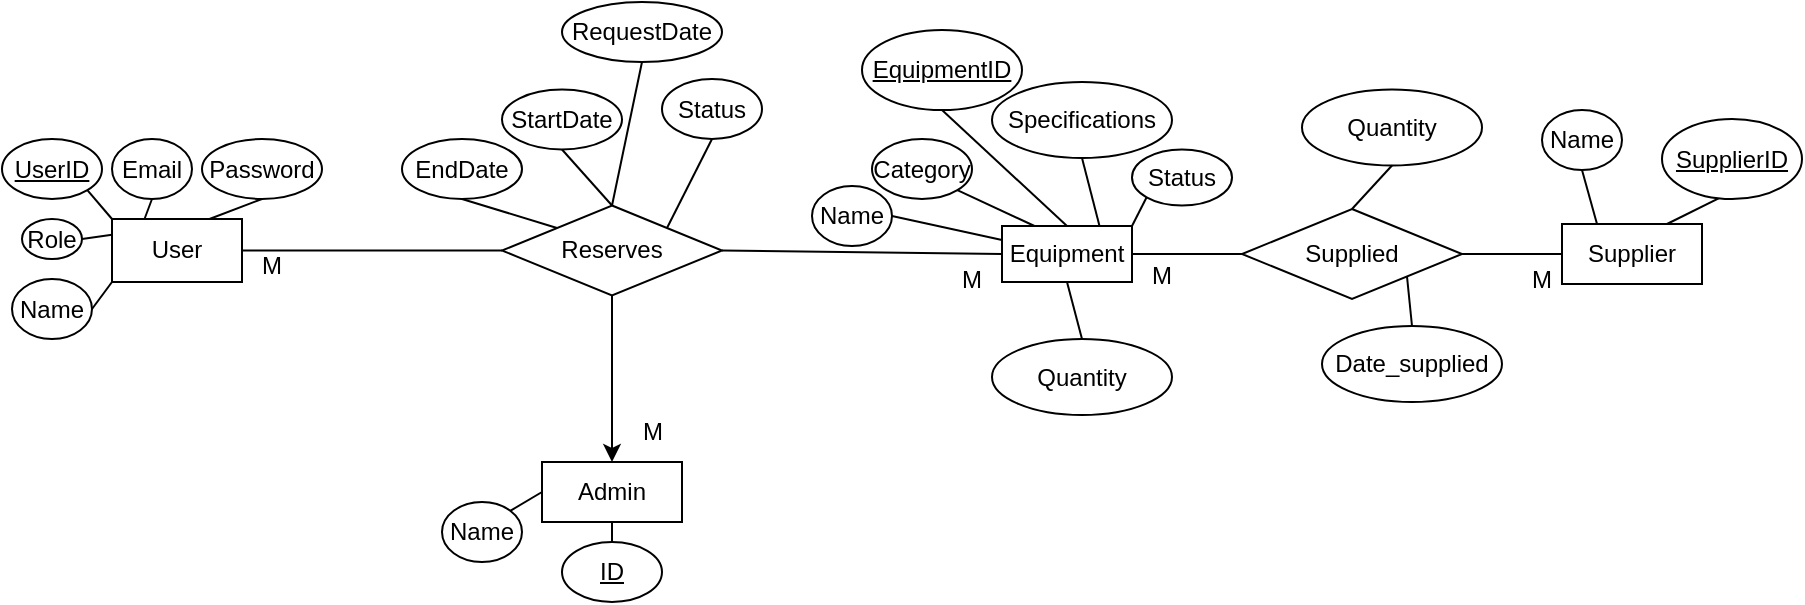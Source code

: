 <mxfile version="26.0.14">
  <diagram id="R2lEEEUBdFMjLlhIrx00" name="Page-1">
    <mxGraphModel dx="1095" dy="2233" grid="1" gridSize="10" guides="1" tooltips="1" connect="1" arrows="1" fold="1" page="1" pageScale="1" pageWidth="850" pageHeight="1100" math="0" shadow="0" extFonts="Permanent Marker^https://fonts.googleapis.com/css?family=Permanent+Marker">
      <root>
        <mxCell id="0" />
        <mxCell id="1" parent="0" />
        <mxCell id="8Ir0-n3XTpCSbQ5L_XkL-1" value="User" style="whiteSpace=wrap;html=1;align=center;" parent="1" vertex="1">
          <mxGeometry x="75" y="58.5" width="65" height="31.5" as="geometry" />
        </mxCell>
        <mxCell id="8Ir0-n3XTpCSbQ5L_XkL-2" value="Equipment" style="whiteSpace=wrap;html=1;align=center;" parent="1" vertex="1">
          <mxGeometry x="520" y="62" width="65" height="28" as="geometry" />
        </mxCell>
        <mxCell id="8Ir0-n3XTpCSbQ5L_XkL-14" value="UserID" style="ellipse;whiteSpace=wrap;html=1;align=center;fontStyle=4;" parent="1" vertex="1">
          <mxGeometry x="20" y="18.5" width="50" height="30" as="geometry" />
        </mxCell>
        <mxCell id="8Ir0-n3XTpCSbQ5L_XkL-15" value="Name" style="ellipse;whiteSpace=wrap;html=1;align=center;" parent="1" vertex="1">
          <mxGeometry x="25" y="88.5" width="40" height="30" as="geometry" />
        </mxCell>
        <mxCell id="8Ir0-n3XTpCSbQ5L_XkL-16" value="Email" style="ellipse;whiteSpace=wrap;html=1;align=center;" parent="1" vertex="1">
          <mxGeometry x="75" y="18.5" width="40" height="30" as="geometry" />
        </mxCell>
        <mxCell id="8Ir0-n3XTpCSbQ5L_XkL-17" value="Password" style="ellipse;whiteSpace=wrap;html=1;align=center;" parent="1" vertex="1">
          <mxGeometry x="120" y="18.5" width="60" height="30" as="geometry" />
        </mxCell>
        <mxCell id="8Ir0-n3XTpCSbQ5L_XkL-18" value="Role" style="ellipse;whiteSpace=wrap;html=1;align=center;" parent="1" vertex="1">
          <mxGeometry x="30" y="58.5" width="30" height="20" as="geometry" />
        </mxCell>
        <mxCell id="8Ir0-n3XTpCSbQ5L_XkL-19" value="" style="endArrow=none;html=1;rounded=0;exitX=1;exitY=0.5;exitDx=0;exitDy=0;entryX=0;entryY=1;entryDx=0;entryDy=0;" parent="1" source="8Ir0-n3XTpCSbQ5L_XkL-15" target="8Ir0-n3XTpCSbQ5L_XkL-1" edge="1">
          <mxGeometry width="50" height="50" relative="1" as="geometry">
            <mxPoint x="170" y="168.5" as="sourcePoint" />
            <mxPoint x="220" y="118.5" as="targetPoint" />
          </mxGeometry>
        </mxCell>
        <mxCell id="8Ir0-n3XTpCSbQ5L_XkL-20" value="" style="endArrow=none;html=1;rounded=0;exitX=1;exitY=0.5;exitDx=0;exitDy=0;entryX=0;entryY=0.25;entryDx=0;entryDy=0;" parent="1" source="8Ir0-n3XTpCSbQ5L_XkL-18" target="8Ir0-n3XTpCSbQ5L_XkL-1" edge="1">
          <mxGeometry width="50" height="50" relative="1" as="geometry">
            <mxPoint x="75" y="113.5" as="sourcePoint" />
            <mxPoint x="85" y="108.5" as="targetPoint" />
          </mxGeometry>
        </mxCell>
        <mxCell id="8Ir0-n3XTpCSbQ5L_XkL-21" value="" style="endArrow=none;html=1;rounded=0;exitX=1;exitY=1;exitDx=0;exitDy=0;entryX=0;entryY=0;entryDx=0;entryDy=0;" parent="1" source="8Ir0-n3XTpCSbQ5L_XkL-14" target="8Ir0-n3XTpCSbQ5L_XkL-1" edge="1">
          <mxGeometry width="50" height="50" relative="1" as="geometry">
            <mxPoint x="70" y="78.5" as="sourcePoint" />
            <mxPoint x="85" y="78.5" as="targetPoint" />
          </mxGeometry>
        </mxCell>
        <mxCell id="8Ir0-n3XTpCSbQ5L_XkL-22" value="" style="endArrow=none;html=1;rounded=0;exitX=0.5;exitY=1;exitDx=0;exitDy=0;entryX=0.25;entryY=0;entryDx=0;entryDy=0;" parent="1" source="8Ir0-n3XTpCSbQ5L_XkL-16" target="8Ir0-n3XTpCSbQ5L_XkL-1" edge="1">
          <mxGeometry width="50" height="50" relative="1" as="geometry">
            <mxPoint x="73" y="54.5" as="sourcePoint" />
            <mxPoint x="85" y="68.5" as="targetPoint" />
          </mxGeometry>
        </mxCell>
        <mxCell id="8Ir0-n3XTpCSbQ5L_XkL-23" value="" style="endArrow=none;html=1;rounded=0;exitX=0.5;exitY=1;exitDx=0;exitDy=0;entryX=0.75;entryY=0;entryDx=0;entryDy=0;" parent="1" source="8Ir0-n3XTpCSbQ5L_XkL-17" target="8Ir0-n3XTpCSbQ5L_XkL-1" edge="1">
          <mxGeometry width="50" height="50" relative="1" as="geometry">
            <mxPoint x="105" y="58.5" as="sourcePoint" />
            <mxPoint x="110" y="68.5" as="targetPoint" />
          </mxGeometry>
        </mxCell>
        <mxCell id="8Ir0-n3XTpCSbQ5L_XkL-25" value="EquipmentID" style="ellipse;whiteSpace=wrap;html=1;align=center;fontStyle=4;" parent="1" vertex="1">
          <mxGeometry x="450" y="-36" width="80" height="40" as="geometry" />
        </mxCell>
        <mxCell id="8Ir0-n3XTpCSbQ5L_XkL-26" value="Name" style="ellipse;whiteSpace=wrap;html=1;align=center;" parent="1" vertex="1">
          <mxGeometry x="425" y="42" width="40" height="30" as="geometry" />
        </mxCell>
        <mxCell id="8Ir0-n3XTpCSbQ5L_XkL-27" value="Category" style="ellipse;whiteSpace=wrap;html=1;align=center;" parent="1" vertex="1">
          <mxGeometry x="455" y="18.5" width="50" height="30" as="geometry" />
        </mxCell>
        <mxCell id="8Ir0-n3XTpCSbQ5L_XkL-28" value="Specifications" style="ellipse;whiteSpace=wrap;html=1;align=center;" parent="1" vertex="1">
          <mxGeometry x="515" y="-10" width="90" height="38" as="geometry" />
        </mxCell>
        <mxCell id="8Ir0-n3XTpCSbQ5L_XkL-29" value="Status" style="ellipse;whiteSpace=wrap;html=1;align=center;" parent="1" vertex="1">
          <mxGeometry x="585" y="23.75" width="50" height="28" as="geometry" />
        </mxCell>
        <mxCell id="8Ir0-n3XTpCSbQ5L_XkL-30" value="" style="endArrow=none;html=1;rounded=0;entryX=1;entryY=0.5;entryDx=0;entryDy=0;exitX=0;exitY=0.25;exitDx=0;exitDy=0;" parent="1" source="8Ir0-n3XTpCSbQ5L_XkL-2" target="8Ir0-n3XTpCSbQ5L_XkL-26" edge="1">
          <mxGeometry width="50" height="50" relative="1" as="geometry">
            <mxPoint x="405" y="112" as="sourcePoint" />
            <mxPoint x="455" y="62" as="targetPoint" />
          </mxGeometry>
        </mxCell>
        <mxCell id="8Ir0-n3XTpCSbQ5L_XkL-31" value="" style="endArrow=none;html=1;rounded=0;entryX=1;entryY=1;entryDx=0;entryDy=0;exitX=0.25;exitY=0;exitDx=0;exitDy=0;" parent="1" source="8Ir0-n3XTpCSbQ5L_XkL-2" target="8Ir0-n3XTpCSbQ5L_XkL-27" edge="1">
          <mxGeometry width="50" height="50" relative="1" as="geometry">
            <mxPoint x="520" y="72" as="sourcePoint" />
            <mxPoint x="510" y="52" as="targetPoint" />
          </mxGeometry>
        </mxCell>
        <mxCell id="8Ir0-n3XTpCSbQ5L_XkL-32" value="" style="endArrow=none;html=1;rounded=0;entryX=0.5;entryY=1;entryDx=0;entryDy=0;exitX=0.5;exitY=0;exitDx=0;exitDy=0;" parent="1" source="8Ir0-n3XTpCSbQ5L_XkL-2" target="8Ir0-n3XTpCSbQ5L_XkL-25" edge="1">
          <mxGeometry width="50" height="50" relative="1" as="geometry">
            <mxPoint x="545" y="72" as="sourcePoint" />
            <mxPoint x="570" y="52" as="targetPoint" />
          </mxGeometry>
        </mxCell>
        <mxCell id="8Ir0-n3XTpCSbQ5L_XkL-33" value="" style="endArrow=none;html=1;rounded=0;entryX=0.5;entryY=1;entryDx=0;entryDy=0;exitX=0.75;exitY=0;exitDx=0;exitDy=0;" parent="1" source="8Ir0-n3XTpCSbQ5L_XkL-2" target="8Ir0-n3XTpCSbQ5L_XkL-28" edge="1">
          <mxGeometry width="50" height="50" relative="1" as="geometry">
            <mxPoint x="570" y="72" as="sourcePoint" />
            <mxPoint x="622" y="51" as="targetPoint" />
          </mxGeometry>
        </mxCell>
        <mxCell id="8Ir0-n3XTpCSbQ5L_XkL-34" value="" style="endArrow=none;html=1;rounded=0;entryX=0;entryY=1;entryDx=0;entryDy=0;exitX=1;exitY=0;exitDx=0;exitDy=0;" parent="1" source="8Ir0-n3XTpCSbQ5L_XkL-2" target="8Ir0-n3XTpCSbQ5L_XkL-29" edge="1">
          <mxGeometry width="50" height="50" relative="1" as="geometry">
            <mxPoint x="595" y="82" as="sourcePoint" />
            <mxPoint x="610" y="83" as="targetPoint" />
          </mxGeometry>
        </mxCell>
        <mxCell id="8Ir0-n3XTpCSbQ5L_XkL-38" value="StartDate" style="ellipse;whiteSpace=wrap;html=1;align=center;" parent="1" vertex="1">
          <mxGeometry x="270" y="-6.25" width="60" height="30" as="geometry" />
        </mxCell>
        <mxCell id="8Ir0-n3XTpCSbQ5L_XkL-39" value="EndDate" style="ellipse;whiteSpace=wrap;html=1;align=center;" parent="1" vertex="1">
          <mxGeometry x="220" y="18.5" width="60" height="30" as="geometry" />
        </mxCell>
        <mxCell id="8Ir0-n3XTpCSbQ5L_XkL-40" value="RequestDate" style="ellipse;whiteSpace=wrap;html=1;align=center;" parent="1" vertex="1">
          <mxGeometry x="300" y="-50" width="80" height="30" as="geometry" />
        </mxCell>
        <mxCell id="8Ir0-n3XTpCSbQ5L_XkL-41" value="Status" style="ellipse;whiteSpace=wrap;html=1;align=center;" parent="1" vertex="1">
          <mxGeometry x="350" y="-11.5" width="50" height="30" as="geometry" />
        </mxCell>
        <mxCell id="8Ir0-n3XTpCSbQ5L_XkL-49" value="" style="endArrow=none;html=1;rounded=0;entryX=0.5;entryY=1;entryDx=0;entryDy=0;exitX=0.5;exitY=0;exitDx=0;exitDy=0;" parent="1" source="8Ir0-n3XTpCSbQ5L_XkL-62" target="8Ir0-n3XTpCSbQ5L_XkL-38" edge="1">
          <mxGeometry width="50" height="50" relative="1" as="geometry">
            <mxPoint x="100" y="370" as="sourcePoint" />
            <mxPoint x="220" y="513" as="targetPoint" />
          </mxGeometry>
        </mxCell>
        <mxCell id="8Ir0-n3XTpCSbQ5L_XkL-50" value="" style="endArrow=none;html=1;rounded=0;entryX=0.5;entryY=1;entryDx=0;entryDy=0;exitX=0;exitY=0;exitDx=0;exitDy=0;" parent="1" source="8Ir0-n3XTpCSbQ5L_XkL-62" target="8Ir0-n3XTpCSbQ5L_XkL-39" edge="1">
          <mxGeometry width="50" height="50" relative="1" as="geometry">
            <mxPoint x="120.02" y="361.66" as="sourcePoint" />
            <mxPoint x="50" y="350" as="targetPoint" />
          </mxGeometry>
        </mxCell>
        <mxCell id="8Ir0-n3XTpCSbQ5L_XkL-51" value="" style="endArrow=none;html=1;rounded=0;entryX=0.5;entryY=1;entryDx=0;entryDy=0;exitX=0.5;exitY=0;exitDx=0;exitDy=0;" parent="1" source="8Ir0-n3XTpCSbQ5L_XkL-62" target="8Ir0-n3XTpCSbQ5L_XkL-40" edge="1">
          <mxGeometry width="50" height="50" relative="1" as="geometry">
            <mxPoint x="149.66" y="362.74" as="sourcePoint" />
            <mxPoint x="118" y="350" as="targetPoint" />
          </mxGeometry>
        </mxCell>
        <mxCell id="8Ir0-n3XTpCSbQ5L_XkL-52" value="" style="endArrow=none;html=1;rounded=0;entryX=0.5;entryY=1;entryDx=0;entryDy=0;exitX=1;exitY=0;exitDx=0;exitDy=0;" parent="1" source="8Ir0-n3XTpCSbQ5L_XkL-62" target="8Ir0-n3XTpCSbQ5L_XkL-41" edge="1">
          <mxGeometry width="50" height="50" relative="1" as="geometry">
            <mxPoint x="165" y="370" as="sourcePoint" />
            <mxPoint x="198" y="350" as="targetPoint" />
          </mxGeometry>
        </mxCell>
        <mxCell id="8Ir0-n3XTpCSbQ5L_XkL-59" value="Admin" style="whiteSpace=wrap;html=1;align=center;" parent="1" vertex="1">
          <mxGeometry x="290" y="180" width="70" height="30" as="geometry" />
        </mxCell>
        <mxCell id="8Ir0-n3XTpCSbQ5L_XkL-62" value="Reserves" style="shape=rhombus;perimeter=rhombusPerimeter;whiteSpace=wrap;html=1;align=center;" parent="1" vertex="1">
          <mxGeometry x="270" y="51.75" width="110" height="45" as="geometry" />
        </mxCell>
        <mxCell id="8Ir0-n3XTpCSbQ5L_XkL-63" value="" style="endArrow=classic;html=1;rounded=0;entryX=0.5;entryY=0;entryDx=0;entryDy=0;exitX=0.5;exitY=1;exitDx=0;exitDy=0;" parent="1" source="8Ir0-n3XTpCSbQ5L_XkL-62" target="8Ir0-n3XTpCSbQ5L_XkL-59" edge="1">
          <mxGeometry width="50" height="50" relative="1" as="geometry">
            <mxPoint x="360" y="260" as="sourcePoint" />
            <mxPoint x="410" y="210" as="targetPoint" />
          </mxGeometry>
        </mxCell>
        <mxCell id="8Ir0-n3XTpCSbQ5L_XkL-65" value="M" style="text;html=1;align=center;verticalAlign=middle;resizable=0;points=[];autosize=1;strokeColor=none;fillColor=none;" parent="1" vertex="1">
          <mxGeometry x="330" y="150" width="30" height="30" as="geometry" />
        </mxCell>
        <mxCell id="dVXzLSEpgu7YQTHh3wm8-3" value="" style="endArrow=none;html=1;rounded=0;entryX=0;entryY=0.5;entryDx=0;entryDy=0;exitX=1;exitY=0.5;exitDx=0;exitDy=0;" parent="1" source="8Ir0-n3XTpCSbQ5L_XkL-62" target="8Ir0-n3XTpCSbQ5L_XkL-2" edge="1">
          <mxGeometry width="50" height="50" relative="1" as="geometry">
            <mxPoint x="370" y="200" as="sourcePoint" />
            <mxPoint x="420" y="150" as="targetPoint" />
          </mxGeometry>
        </mxCell>
        <mxCell id="dVXzLSEpgu7YQTHh3wm8-4" value="" style="endArrow=none;html=1;rounded=0;entryX=0;entryY=0.5;entryDx=0;entryDy=0;exitX=1;exitY=0.5;exitDx=0;exitDy=0;" parent="1" source="8Ir0-n3XTpCSbQ5L_XkL-1" target="8Ir0-n3XTpCSbQ5L_XkL-62" edge="1">
          <mxGeometry width="50" height="50" relative="1" as="geometry">
            <mxPoint x="180" y="120" as="sourcePoint" />
            <mxPoint x="230" y="70" as="targetPoint" />
          </mxGeometry>
        </mxCell>
        <mxCell id="dVXzLSEpgu7YQTHh3wm8-5" value="M" style="text;html=1;align=center;verticalAlign=middle;whiteSpace=wrap;rounded=0;" parent="1" vertex="1">
          <mxGeometry x="140" y="72" width="30" height="20" as="geometry" />
        </mxCell>
        <mxCell id="dVXzLSEpgu7YQTHh3wm8-6" value="M" style="text;html=1;align=center;verticalAlign=middle;whiteSpace=wrap;rounded=0;" parent="1" vertex="1">
          <mxGeometry x="495" y="78.5" width="20" height="20" as="geometry" />
        </mxCell>
        <mxCell id="dVXzLSEpgu7YQTHh3wm8-7" value="Supplier" style="whiteSpace=wrap;html=1;align=center;" parent="1" vertex="1">
          <mxGeometry x="800" y="61" width="70" height="30" as="geometry" />
        </mxCell>
        <mxCell id="dVXzLSEpgu7YQTHh3wm8-9" style="endArrow=none;edgeStyle=orthogonalEdgeStyle;rounded=0;orthogonalLoop=1;jettySize=auto;html=1;exitX=1;exitY=0.5;exitDx=0;exitDy=0;entryX=0;entryY=0.5;entryDx=0;entryDy=0;" parent="1" source="dVXzLSEpgu7YQTHh3wm8-8" target="dVXzLSEpgu7YQTHh3wm8-7" edge="1">
          <mxGeometry relative="1" as="geometry" />
        </mxCell>
        <mxCell id="dVXzLSEpgu7YQTHh3wm8-11" style="endArrow=none;rounded=0;orthogonalLoop=1;jettySize=auto;html=1;exitX=0;exitY=0.5;exitDx=0;exitDy=0;entryX=1;entryY=0.5;entryDx=0;entryDy=0;" parent="1" source="dVXzLSEpgu7YQTHh3wm8-8" target="8Ir0-n3XTpCSbQ5L_XkL-2" edge="1">
          <mxGeometry relative="1" as="geometry" />
        </mxCell>
        <mxCell id="dVXzLSEpgu7YQTHh3wm8-8" value="Supplied" style="shape=rhombus;perimeter=rhombusPerimeter;whiteSpace=wrap;html=1;align=center;" parent="1" vertex="1">
          <mxGeometry x="640" y="53.5" width="110" height="45" as="geometry" />
        </mxCell>
        <mxCell id="dVXzLSEpgu7YQTHh3wm8-12" value="Name" style="ellipse;whiteSpace=wrap;html=1;align=center;" parent="1" vertex="1">
          <mxGeometry x="790" y="4" width="40" height="30" as="geometry" />
        </mxCell>
        <mxCell id="dVXzLSEpgu7YQTHh3wm8-15" value="" style="endArrow=none;html=1;rounded=0;entryX=0.433;entryY=0.967;entryDx=0;entryDy=0;exitX=0.75;exitY=0;exitDx=0;exitDy=0;entryPerimeter=0;" parent="1" source="dVXzLSEpgu7YQTHh3wm8-7" target="dVXzLSEpgu7YQTHh3wm8-32" edge="1">
          <mxGeometry width="50" height="50" relative="1" as="geometry">
            <mxPoint x="973" y="146.5" as="sourcePoint" />
            <mxPoint x="870" y="34" as="targetPoint" />
          </mxGeometry>
        </mxCell>
        <mxCell id="dVXzLSEpgu7YQTHh3wm8-16" value="" style="endArrow=none;html=1;rounded=0;entryX=0.5;entryY=1;entryDx=0;entryDy=0;exitX=0.25;exitY=0;exitDx=0;exitDy=0;" parent="1" source="dVXzLSEpgu7YQTHh3wm8-7" target="dVXzLSEpgu7YQTHh3wm8-12" edge="1">
          <mxGeometry width="50" height="50" relative="1" as="geometry">
            <mxPoint x="773" y="42" as="sourcePoint" />
            <mxPoint x="710" y="-16" as="targetPoint" />
          </mxGeometry>
        </mxCell>
        <mxCell id="dVXzLSEpgu7YQTHh3wm8-17" value="M" style="text;html=1;align=center;verticalAlign=middle;whiteSpace=wrap;rounded=0;" parent="1" vertex="1">
          <mxGeometry x="780" y="78.5" width="20" height="20" as="geometry" />
        </mxCell>
        <mxCell id="dVXzLSEpgu7YQTHh3wm8-18" value="M" style="text;html=1;align=center;verticalAlign=middle;whiteSpace=wrap;rounded=0;" parent="1" vertex="1">
          <mxGeometry x="590" y="76.75" width="20" height="20" as="geometry" />
        </mxCell>
        <mxCell id="dVXzLSEpgu7YQTHh3wm8-19" value="Quantity" style="ellipse;whiteSpace=wrap;html=1;align=center;" parent="1" vertex="1">
          <mxGeometry x="515" y="118.5" width="90" height="38" as="geometry" />
        </mxCell>
        <mxCell id="dVXzLSEpgu7YQTHh3wm8-20" value="" style="endArrow=none;html=1;rounded=0;entryX=0.5;entryY=1;entryDx=0;entryDy=0;exitX=0.5;exitY=0;exitDx=0;exitDy=0;" parent="1" source="dVXzLSEpgu7YQTHh3wm8-19" target="8Ir0-n3XTpCSbQ5L_XkL-2" edge="1">
          <mxGeometry width="50" height="50" relative="1" as="geometry">
            <mxPoint x="610" y="140" as="sourcePoint" />
            <mxPoint x="601" y="106" as="targetPoint" />
          </mxGeometry>
        </mxCell>
        <mxCell id="dVXzLSEpgu7YQTHh3wm8-21" value="Quantity" style="ellipse;whiteSpace=wrap;html=1;align=center;" parent="1" vertex="1">
          <mxGeometry x="670" y="-6.25" width="90" height="38" as="geometry" />
        </mxCell>
        <mxCell id="dVXzLSEpgu7YQTHh3wm8-22" value="" style="endArrow=none;html=1;rounded=0;entryX=0.5;entryY=0;entryDx=0;entryDy=0;exitX=0.5;exitY=1;exitDx=0;exitDy=0;" parent="1" source="dVXzLSEpgu7YQTHh3wm8-21" target="dVXzLSEpgu7YQTHh3wm8-8" edge="1">
          <mxGeometry width="50" height="50" relative="1" as="geometry">
            <mxPoint x="785" y="-18.5" as="sourcePoint" />
            <mxPoint x="728" y="-68.5" as="targetPoint" />
          </mxGeometry>
        </mxCell>
        <mxCell id="dVXzLSEpgu7YQTHh3wm8-23" value="Date_supplied" style="ellipse;whiteSpace=wrap;html=1;align=center;" parent="1" vertex="1">
          <mxGeometry x="680" y="112" width="90" height="38" as="geometry" />
        </mxCell>
        <mxCell id="dVXzLSEpgu7YQTHh3wm8-24" value="" style="endArrow=none;html=1;rounded=0;entryX=1;entryY=1;entryDx=0;entryDy=0;exitX=0.5;exitY=0;exitDx=0;exitDy=0;" parent="1" source="dVXzLSEpgu7YQTHh3wm8-23" target="dVXzLSEpgu7YQTHh3wm8-8" edge="1">
          <mxGeometry width="50" height="50" relative="1" as="geometry">
            <mxPoint x="795" y="154.25" as="sourcePoint" />
            <mxPoint x="738" y="104.25" as="targetPoint" />
          </mxGeometry>
        </mxCell>
        <mxCell id="dVXzLSEpgu7YQTHh3wm8-25" value="ID" style="ellipse;whiteSpace=wrap;html=1;align=center;fontStyle=4;" parent="1" vertex="1">
          <mxGeometry x="300" y="220" width="50" height="30" as="geometry" />
        </mxCell>
        <mxCell id="dVXzLSEpgu7YQTHh3wm8-26" value="Name" style="ellipse;whiteSpace=wrap;html=1;align=center;" parent="1" vertex="1">
          <mxGeometry x="240" y="200" width="40" height="30" as="geometry" />
        </mxCell>
        <mxCell id="dVXzLSEpgu7YQTHh3wm8-28" value="" style="endArrow=none;html=1;rounded=0;exitX=1;exitY=0;exitDx=0;exitDy=0;entryX=0;entryY=0.5;entryDx=0;entryDy=0;" parent="1" source="dVXzLSEpgu7YQTHh3wm8-26" target="8Ir0-n3XTpCSbQ5L_XkL-59" edge="1">
          <mxGeometry width="50" height="50" relative="1" as="geometry">
            <mxPoint x="425" y="400" as="sourcePoint" />
            <mxPoint x="330" y="321.5" as="targetPoint" />
          </mxGeometry>
        </mxCell>
        <mxCell id="dVXzLSEpgu7YQTHh3wm8-30" value="" style="endArrow=none;html=1;rounded=0;exitX=0.5;exitY=0;exitDx=0;exitDy=0;entryX=0.5;entryY=1;entryDx=0;entryDy=0;" parent="1" source="dVXzLSEpgu7YQTHh3wm8-25" target="8Ir0-n3XTpCSbQ5L_XkL-59" edge="1">
          <mxGeometry width="50" height="50" relative="1" as="geometry">
            <mxPoint x="325" y="310" as="sourcePoint" />
            <mxPoint x="330" y="290.5" as="targetPoint" />
          </mxGeometry>
        </mxCell>
        <mxCell id="dVXzLSEpgu7YQTHh3wm8-32" value="SupplierID" style="ellipse;whiteSpace=wrap;html=1;align=center;fontStyle=4;" parent="1" vertex="1">
          <mxGeometry x="850" y="8.5" width="70" height="40" as="geometry" />
        </mxCell>
      </root>
    </mxGraphModel>
  </diagram>
</mxfile>
